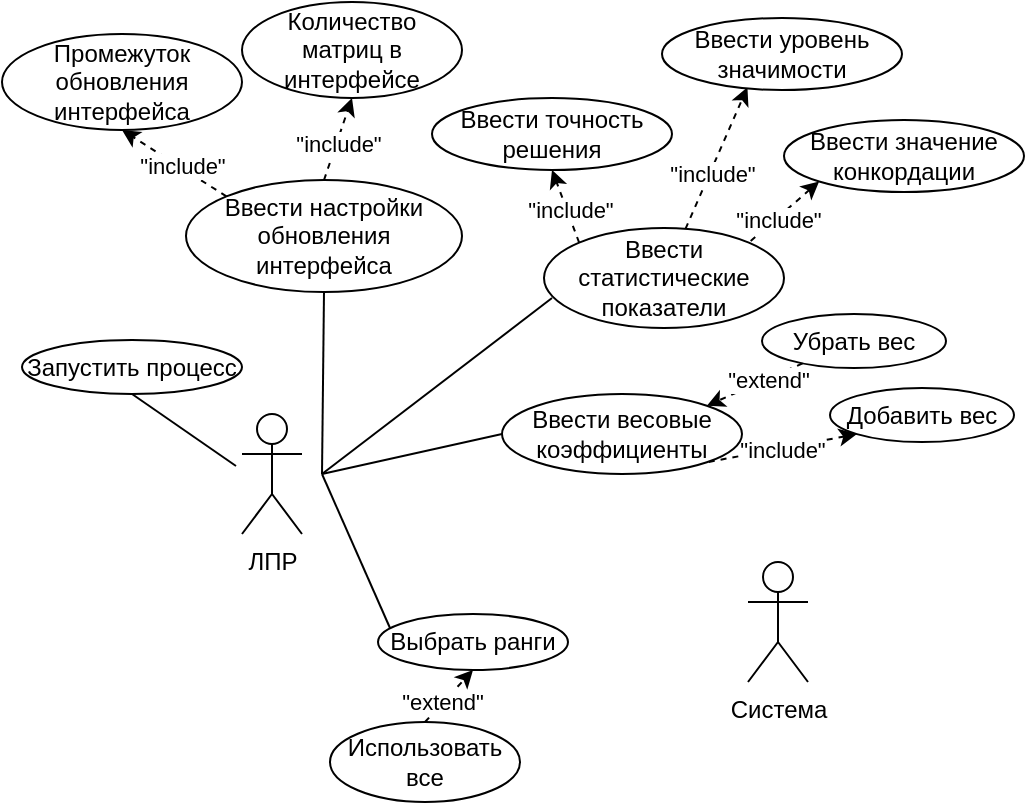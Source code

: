 <mxfile version="22.1.4" type="github">
  <diagram name="Страница — 1" id="13ZsyIA3A2PHv1gfF3Tv">
    <mxGraphModel dx="683" dy="371" grid="0" gridSize="10" guides="1" tooltips="1" connect="1" arrows="1" fold="1" page="1" pageScale="1" pageWidth="1169" pageHeight="827" math="0" shadow="0">
      <root>
        <mxCell id="0" />
        <mxCell id="1" parent="0" />
        <mxCell id="u1M5d2YBWSQStyXBgiU--1" value="ЛПР" style="shape=umlActor;verticalLabelPosition=bottom;verticalAlign=top;html=1;outlineConnect=0;" parent="1" vertex="1">
          <mxGeometry x="160" y="310" width="30" height="60" as="geometry" />
        </mxCell>
        <mxCell id="u1M5d2YBWSQStyXBgiU--2" value="" style="endArrow=none;html=1;rounded=0;endFill=0;" parent="1" edge="1">
          <mxGeometry width="50" height="50" relative="1" as="geometry">
            <mxPoint x="200" y="340" as="sourcePoint" />
            <mxPoint x="290" y="320" as="targetPoint" />
          </mxGeometry>
        </mxCell>
        <mxCell id="S01E7SAqJd3VSEOtWKj2-1" value="" style="endArrow=none;html=1;rounded=0;endFill=0;" edge="1" parent="1">
          <mxGeometry width="50" height="50" relative="1" as="geometry">
            <mxPoint x="200" y="340" as="sourcePoint" />
            <mxPoint x="234" y="417" as="targetPoint" />
          </mxGeometry>
        </mxCell>
        <mxCell id="S01E7SAqJd3VSEOtWKj2-6" value="&quot;include&quot;" style="rounded=0;orthogonalLoop=1;jettySize=auto;html=1;entryX=0.356;entryY=0.962;entryDx=0;entryDy=0;dashed=1;entryPerimeter=0;" edge="1" parent="1" source="S01E7SAqJd3VSEOtWKj2-2" target="S01E7SAqJd3VSEOtWKj2-5">
          <mxGeometry x="-0.219" y="-1" relative="1" as="geometry">
            <mxPoint as="offset" />
          </mxGeometry>
        </mxCell>
        <mxCell id="S01E7SAqJd3VSEOtWKj2-2" value="Ввести статистические показатели" style="ellipse;whiteSpace=wrap;html=1;" vertex="1" parent="1">
          <mxGeometry x="311" y="217" width="120" height="50" as="geometry" />
        </mxCell>
        <mxCell id="S01E7SAqJd3VSEOtWKj2-4" value="&quot;include&quot;" style="rounded=0;orthogonalLoop=1;jettySize=auto;html=1;exitX=0;exitY=1;exitDx=0;exitDy=0;entryX=1;entryY=0;entryDx=0;entryDy=0;endArrow=none;endFill=0;dashed=1;startArrow=classic;startFill=1;" edge="1" parent="1" source="S01E7SAqJd3VSEOtWKj2-3" target="S01E7SAqJd3VSEOtWKj2-2">
          <mxGeometry x="0.214" y="1" relative="1" as="geometry">
            <mxPoint as="offset" />
          </mxGeometry>
        </mxCell>
        <mxCell id="S01E7SAqJd3VSEOtWKj2-3" value="Ввести значение конкордации" style="ellipse;whiteSpace=wrap;html=1;" vertex="1" parent="1">
          <mxGeometry x="431" y="163" width="120" height="36" as="geometry" />
        </mxCell>
        <mxCell id="S01E7SAqJd3VSEOtWKj2-5" value="Ввести уровень значимости" style="ellipse;whiteSpace=wrap;html=1;" vertex="1" parent="1">
          <mxGeometry x="370" y="112" width="120" height="36" as="geometry" />
        </mxCell>
        <mxCell id="S01E7SAqJd3VSEOtWKj2-7" value="Ввести точность решения" style="ellipse;whiteSpace=wrap;html=1;" vertex="1" parent="1">
          <mxGeometry x="255" y="152" width="120" height="36" as="geometry" />
        </mxCell>
        <mxCell id="S01E7SAqJd3VSEOtWKj2-8" value="&quot;include&quot;" style="rounded=0;orthogonalLoop=1;jettySize=auto;html=1;exitX=0;exitY=0;exitDx=0;exitDy=0;entryX=0.5;entryY=1;entryDx=0;entryDy=0;dashed=1;" edge="1" parent="1" source="S01E7SAqJd3VSEOtWKj2-2" target="S01E7SAqJd3VSEOtWKj2-7">
          <mxGeometry x="-0.125" y="-1" relative="1" as="geometry">
            <mxPoint x="189.003" y="140.996" as="sourcePoint" />
            <mxPoint as="offset" />
          </mxGeometry>
        </mxCell>
        <mxCell id="S01E7SAqJd3VSEOtWKj2-9" value="" style="endArrow=none;html=1;rounded=0;endFill=0;" edge="1" parent="1">
          <mxGeometry width="50" height="50" relative="1" as="geometry">
            <mxPoint x="200" y="340" as="sourcePoint" />
            <mxPoint x="315" y="252" as="targetPoint" />
          </mxGeometry>
        </mxCell>
        <mxCell id="S01E7SAqJd3VSEOtWKj2-10" value="Выбрать ранги" style="ellipse;whiteSpace=wrap;html=1;" vertex="1" parent="1">
          <mxGeometry x="228" y="410" width="95" height="28" as="geometry" />
        </mxCell>
        <mxCell id="S01E7SAqJd3VSEOtWKj2-12" value="Убрать вес" style="ellipse;whiteSpace=wrap;html=1;" vertex="1" parent="1">
          <mxGeometry x="420" y="260" width="92" height="27" as="geometry" />
        </mxCell>
        <mxCell id="S01E7SAqJd3VSEOtWKj2-13" value="&quot;extend&quot;" style="rounded=0;orthogonalLoop=1;jettySize=auto;html=1;entryX=1;entryY=0;entryDx=0;entryDy=0;dashed=1;" edge="1" parent="1" source="S01E7SAqJd3VSEOtWKj2-12" target="u1M5d2YBWSQStyXBgiU--3">
          <mxGeometry x="-0.265" y="1" relative="1" as="geometry">
            <mxPoint x="444.4" y="335.56" as="targetPoint" />
            <mxPoint as="offset" />
          </mxGeometry>
        </mxCell>
        <mxCell id="S01E7SAqJd3VSEOtWKj2-14" value="Добавить вес" style="ellipse;whiteSpace=wrap;html=1;" vertex="1" parent="1">
          <mxGeometry x="454" y="297" width="92" height="27" as="geometry" />
        </mxCell>
        <mxCell id="S01E7SAqJd3VSEOtWKj2-16" value="&quot;include&quot;" style="rounded=0;orthogonalLoop=1;jettySize=auto;html=1;exitX=0;exitY=1;exitDx=0;exitDy=0;entryX=1;entryY=1;entryDx=0;entryDy=0;endArrow=none;endFill=0;dashed=1;startArrow=classic;startFill=1;" edge="1" parent="1" source="S01E7SAqJd3VSEOtWKj2-14" target="u1M5d2YBWSQStyXBgiU--3">
          <mxGeometry x="0.002" y="1" relative="1" as="geometry">
            <mxPoint x="407" y="401" as="sourcePoint" />
            <mxPoint x="372" y="431" as="targetPoint" />
            <mxPoint as="offset" />
          </mxGeometry>
        </mxCell>
        <mxCell id="u1M5d2YBWSQStyXBgiU--3" value="Ввести весовые&lt;br&gt;коэффициенты" style="ellipse;whiteSpace=wrap;html=1;" parent="1" vertex="1">
          <mxGeometry x="290" y="300" width="120" height="40" as="geometry" />
        </mxCell>
        <mxCell id="S01E7SAqJd3VSEOtWKj2-17" value="Использовать все" style="ellipse;whiteSpace=wrap;html=1;" vertex="1" parent="1">
          <mxGeometry x="204" y="464" width="95" height="40" as="geometry" />
        </mxCell>
        <mxCell id="S01E7SAqJd3VSEOtWKj2-18" value="&quot;extend&quot;" style="rounded=0;orthogonalLoop=1;jettySize=auto;html=1;entryX=0.5;entryY=1;entryDx=0;entryDy=0;dashed=1;exitX=0.5;exitY=0;exitDx=0;exitDy=0;" edge="1" parent="1" source="S01E7SAqJd3VSEOtWKj2-17" target="S01E7SAqJd3VSEOtWKj2-10">
          <mxGeometry x="-0.265" y="1" relative="1" as="geometry">
            <mxPoint x="266" y="472" as="sourcePoint" />
            <mxPoint x="315" y="490" as="targetPoint" />
            <mxPoint as="offset" />
          </mxGeometry>
        </mxCell>
        <mxCell id="S01E7SAqJd3VSEOtWKj2-19" value="Система" style="shape=umlActor;verticalLabelPosition=bottom;verticalAlign=top;html=1;outlineConnect=0;" vertex="1" parent="1">
          <mxGeometry x="413" y="384" width="30" height="60" as="geometry" />
        </mxCell>
        <mxCell id="S01E7SAqJd3VSEOtWKj2-23" value="" style="endArrow=none;html=1;rounded=0;entryX=0.5;entryY=1;entryDx=0;entryDy=0;" edge="1" parent="1" target="S01E7SAqJd3VSEOtWKj2-24">
          <mxGeometry width="50" height="50" relative="1" as="geometry">
            <mxPoint x="200" y="340" as="sourcePoint" />
            <mxPoint x="222" y="245" as="targetPoint" />
          </mxGeometry>
        </mxCell>
        <mxCell id="S01E7SAqJd3VSEOtWKj2-24" value="Ввести настройки обновления интерфейса" style="ellipse;whiteSpace=wrap;html=1;" vertex="1" parent="1">
          <mxGeometry x="132" y="193" width="138" height="56" as="geometry" />
        </mxCell>
        <mxCell id="S01E7SAqJd3VSEOtWKj2-27" value="&quot;include&quot;" style="rounded=0;orthogonalLoop=1;jettySize=auto;html=1;exitX=0;exitY=0;exitDx=0;exitDy=0;dashed=1;entryX=0.5;entryY=1;entryDx=0;entryDy=0;" edge="1" parent="1" source="S01E7SAqJd3VSEOtWKj2-24" target="S01E7SAqJd3VSEOtWKj2-28">
          <mxGeometry x="-0.125" y="-1" relative="1" as="geometry">
            <mxPoint x="137" y="181" as="sourcePoint" />
            <mxPoint x="142" y="169" as="targetPoint" />
            <mxPoint as="offset" />
          </mxGeometry>
        </mxCell>
        <mxCell id="S01E7SAqJd3VSEOtWKj2-28" value="Промежуток обновления&lt;br&gt;интерфейса" style="ellipse;whiteSpace=wrap;html=1;" vertex="1" parent="1">
          <mxGeometry x="40" y="120" width="120" height="48" as="geometry" />
        </mxCell>
        <mxCell id="S01E7SAqJd3VSEOtWKj2-29" value="&quot;include&quot;" style="rounded=0;orthogonalLoop=1;jettySize=auto;html=1;exitX=0.5;exitY=0;exitDx=0;exitDy=0;dashed=1;entryX=0.5;entryY=1;entryDx=0;entryDy=0;" edge="1" parent="1" source="S01E7SAqJd3VSEOtWKj2-24" target="S01E7SAqJd3VSEOtWKj2-30">
          <mxGeometry x="-0.125" y="-1" relative="1" as="geometry">
            <mxPoint x="162" y="211" as="sourcePoint" />
            <mxPoint x="212" y="153" as="targetPoint" />
            <mxPoint as="offset" />
          </mxGeometry>
        </mxCell>
        <mxCell id="S01E7SAqJd3VSEOtWKj2-30" value="Количество матриц в интерфейсе" style="ellipse;whiteSpace=wrap;html=1;" vertex="1" parent="1">
          <mxGeometry x="160" y="104" width="110" height="48" as="geometry" />
        </mxCell>
        <mxCell id="S01E7SAqJd3VSEOtWKj2-31" value="" style="endArrow=none;html=1;rounded=0;endFill=0;entryX=0.5;entryY=1;entryDx=0;entryDy=0;" edge="1" parent="1" target="S01E7SAqJd3VSEOtWKj2-32">
          <mxGeometry width="50" height="50" relative="1" as="geometry">
            <mxPoint x="157" y="336" as="sourcePoint" />
            <mxPoint x="105" y="299" as="targetPoint" />
          </mxGeometry>
        </mxCell>
        <mxCell id="S01E7SAqJd3VSEOtWKj2-32" value="Запустить процесс" style="ellipse;whiteSpace=wrap;html=1;" vertex="1" parent="1">
          <mxGeometry x="50" y="273" width="110" height="27" as="geometry" />
        </mxCell>
      </root>
    </mxGraphModel>
  </diagram>
</mxfile>
